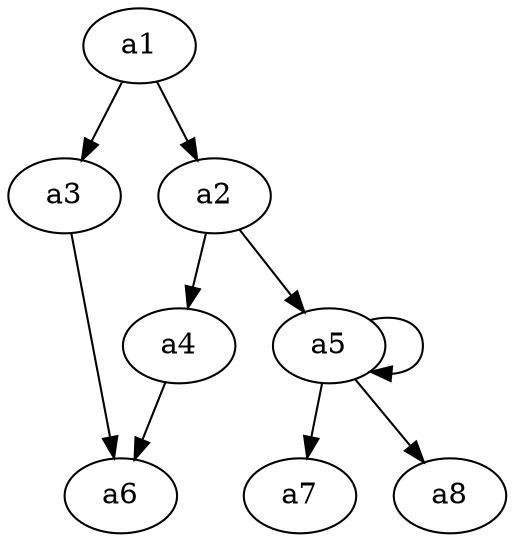 digraph G {

	a1 [cost=1];
	a2 [cost=5];
	a3 [cost=2];
	a4 [cost=3];
	a5 [cost=2];
	a6 [cost=2];
	a7 [cost=1.5];
	a8 [cost=1];

	a1 -> a2 [delay=1];
	a1 -> a3 [delay=1];
	a2 -> a4 [delay=1];
	a2 -> a5 [delay=1];
	a5 -> a8 [delay=1];
	a5 -> a7 [delay=1];
	a4 -> a6 [delay=1];
	a5 -> a5 [delay=1];
	a3 -> a6 [delay=1];
}
